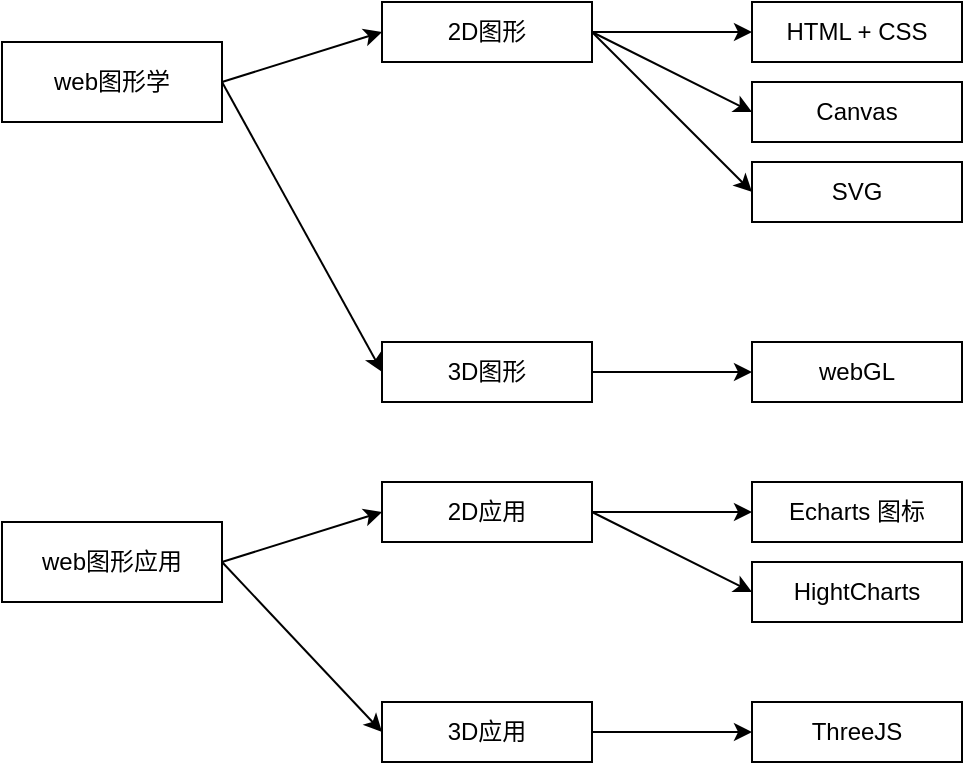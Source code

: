 <mxfile>
    <diagram id="44NGNBlA-ND6NWCda_cN" name="第 1 页">
        <mxGraphModel dx="724" dy="569" grid="1" gridSize="10" guides="1" tooltips="1" connect="1" arrows="1" fold="1" page="1" pageScale="1" pageWidth="1920" pageHeight="1200" math="0" shadow="0">
            <root>
                <mxCell id="0"/>
                <mxCell id="1" parent="0"/>
                <mxCell id="8" style="edgeStyle=none;html=1;exitX=1;exitY=0.5;exitDx=0;exitDy=0;entryX=0;entryY=0.5;entryDx=0;entryDy=0;" edge="1" parent="1" source="2" target="5">
                    <mxGeometry relative="1" as="geometry"/>
                </mxCell>
                <mxCell id="9" style="edgeStyle=none;html=1;exitX=1;exitY=0.5;exitDx=0;exitDy=0;entryX=0;entryY=0.5;entryDx=0;entryDy=0;" edge="1" parent="1" source="2" target="3">
                    <mxGeometry relative="1" as="geometry"/>
                </mxCell>
                <mxCell id="2" value="web图形学" style="whiteSpace=wrap;html=1;" vertex="1" parent="1">
                    <mxGeometry x="70" y="80" width="110" height="40" as="geometry"/>
                </mxCell>
                <mxCell id="11" value="" style="edgeStyle=none;html=1;" edge="1" parent="1" source="3" target="10">
                    <mxGeometry relative="1" as="geometry"/>
                </mxCell>
                <mxCell id="14" style="edgeStyle=none;html=1;exitX=1;exitY=0.5;exitDx=0;exitDy=0;entryX=0;entryY=0.5;entryDx=0;entryDy=0;" edge="1" parent="1" source="3" target="12">
                    <mxGeometry relative="1" as="geometry"/>
                </mxCell>
                <mxCell id="15" style="edgeStyle=none;html=1;exitX=1;exitY=0.5;exitDx=0;exitDy=0;entryX=0;entryY=0.5;entryDx=0;entryDy=0;" edge="1" parent="1" source="3" target="13">
                    <mxGeometry relative="1" as="geometry"/>
                </mxCell>
                <mxCell id="3" value="2D图形" style="whiteSpace=wrap;html=1;" vertex="1" parent="1">
                    <mxGeometry x="260" y="60" width="105" height="30" as="geometry"/>
                </mxCell>
                <mxCell id="17" value="" style="edgeStyle=none;html=1;" edge="1" parent="1" source="5" target="16">
                    <mxGeometry relative="1" as="geometry"/>
                </mxCell>
                <mxCell id="5" value="3D图形" style="whiteSpace=wrap;html=1;" vertex="1" parent="1">
                    <mxGeometry x="260" y="230" width="105" height="30" as="geometry"/>
                </mxCell>
                <mxCell id="10" value="HTML + CSS" style="whiteSpace=wrap;html=1;" vertex="1" parent="1">
                    <mxGeometry x="445" y="60" width="105" height="30" as="geometry"/>
                </mxCell>
                <mxCell id="12" value="Canvas" style="whiteSpace=wrap;html=1;" vertex="1" parent="1">
                    <mxGeometry x="445" y="100" width="105" height="30" as="geometry"/>
                </mxCell>
                <mxCell id="13" value="SVG" style="whiteSpace=wrap;html=1;" vertex="1" parent="1">
                    <mxGeometry x="445" y="140" width="105" height="30" as="geometry"/>
                </mxCell>
                <mxCell id="16" value="webGL" style="whiteSpace=wrap;html=1;" vertex="1" parent="1">
                    <mxGeometry x="445" y="230" width="105" height="30" as="geometry"/>
                </mxCell>
                <mxCell id="18" style="edgeStyle=none;html=1;exitX=1;exitY=0.5;exitDx=0;exitDy=0;entryX=0;entryY=0.5;entryDx=0;entryDy=0;" edge="1" source="20" target="26" parent="1">
                    <mxGeometry relative="1" as="geometry"/>
                </mxCell>
                <mxCell id="19" style="edgeStyle=none;html=1;exitX=1;exitY=0.5;exitDx=0;exitDy=0;entryX=0;entryY=0.5;entryDx=0;entryDy=0;" edge="1" source="20" target="24" parent="1">
                    <mxGeometry relative="1" as="geometry"/>
                </mxCell>
                <mxCell id="20" value="web图形应用" style="whiteSpace=wrap;html=1;" vertex="1" parent="1">
                    <mxGeometry x="70" y="320" width="110" height="40" as="geometry"/>
                </mxCell>
                <mxCell id="21" value="" style="edgeStyle=none;html=1;" edge="1" source="24" target="27" parent="1">
                    <mxGeometry relative="1" as="geometry"/>
                </mxCell>
                <mxCell id="22" style="edgeStyle=none;html=1;exitX=1;exitY=0.5;exitDx=0;exitDy=0;entryX=0;entryY=0.5;entryDx=0;entryDy=0;" edge="1" source="24" target="28" parent="1">
                    <mxGeometry relative="1" as="geometry"/>
                </mxCell>
                <mxCell id="24" value="2D应用" style="whiteSpace=wrap;html=1;" vertex="1" parent="1">
                    <mxGeometry x="260" y="300" width="105" height="30" as="geometry"/>
                </mxCell>
                <mxCell id="25" value="" style="edgeStyle=none;html=1;" edge="1" source="26" target="30" parent="1">
                    <mxGeometry relative="1" as="geometry"/>
                </mxCell>
                <mxCell id="26" value="3D应用" style="whiteSpace=wrap;html=1;" vertex="1" parent="1">
                    <mxGeometry x="260" y="410" width="105" height="30" as="geometry"/>
                </mxCell>
                <mxCell id="27" value="Echarts 图标" style="whiteSpace=wrap;html=1;" vertex="1" parent="1">
                    <mxGeometry x="445" y="300" width="105" height="30" as="geometry"/>
                </mxCell>
                <mxCell id="28" value="HightCharts" style="whiteSpace=wrap;html=1;" vertex="1" parent="1">
                    <mxGeometry x="445" y="340" width="105" height="30" as="geometry"/>
                </mxCell>
                <mxCell id="30" value="ThreeJS" style="whiteSpace=wrap;html=1;" vertex="1" parent="1">
                    <mxGeometry x="445" y="410" width="105" height="30" as="geometry"/>
                </mxCell>
            </root>
        </mxGraphModel>
    </diagram>
</mxfile>